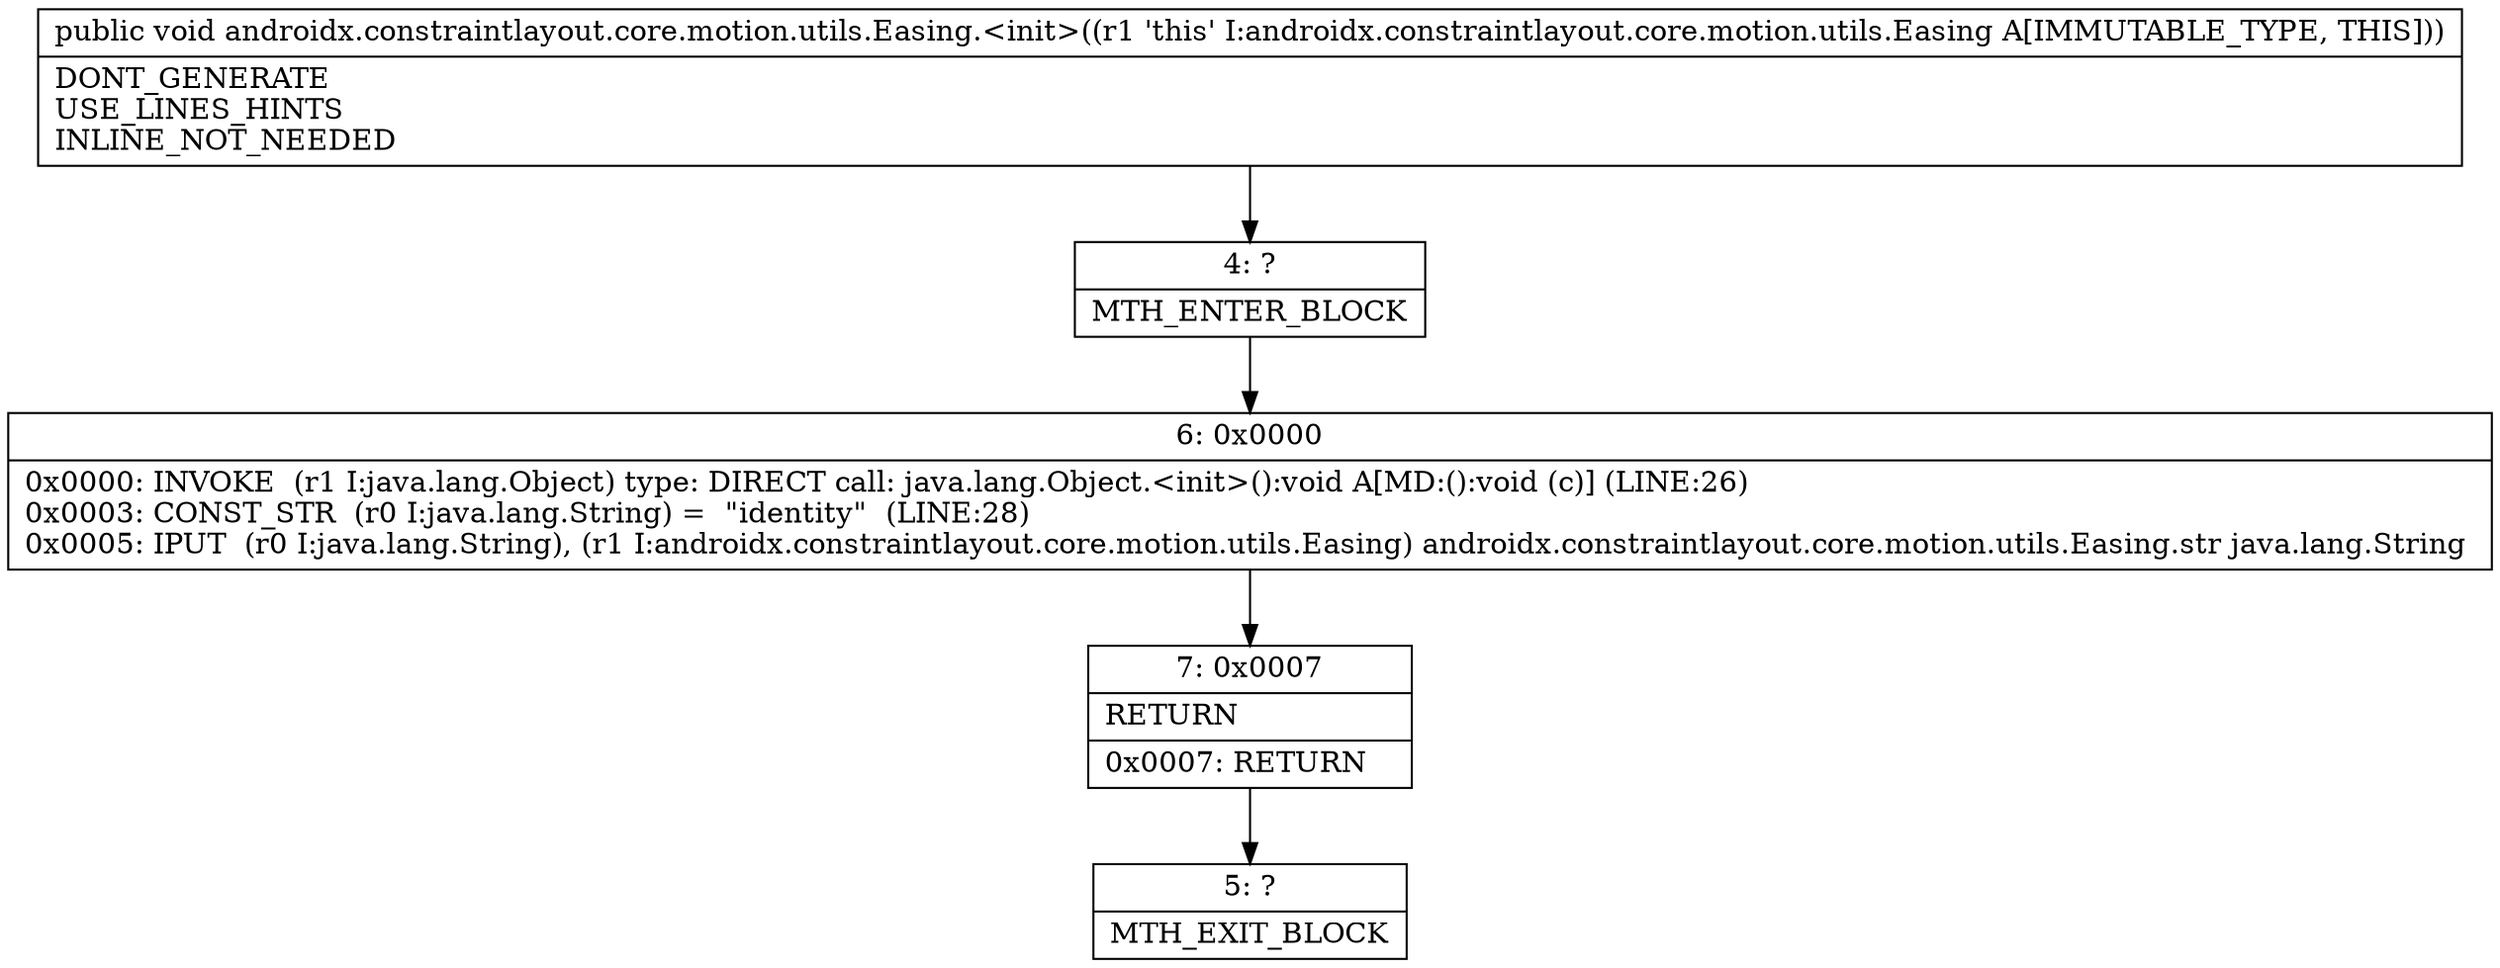 digraph "CFG forandroidx.constraintlayout.core.motion.utils.Easing.\<init\>()V" {
Node_4 [shape=record,label="{4\:\ ?|MTH_ENTER_BLOCK\l}"];
Node_6 [shape=record,label="{6\:\ 0x0000|0x0000: INVOKE  (r1 I:java.lang.Object) type: DIRECT call: java.lang.Object.\<init\>():void A[MD:():void (c)] (LINE:26)\l0x0003: CONST_STR  (r0 I:java.lang.String) =  \"identity\"  (LINE:28)\l0x0005: IPUT  (r0 I:java.lang.String), (r1 I:androidx.constraintlayout.core.motion.utils.Easing) androidx.constraintlayout.core.motion.utils.Easing.str java.lang.String \l}"];
Node_7 [shape=record,label="{7\:\ 0x0007|RETURN\l|0x0007: RETURN   \l}"];
Node_5 [shape=record,label="{5\:\ ?|MTH_EXIT_BLOCK\l}"];
MethodNode[shape=record,label="{public void androidx.constraintlayout.core.motion.utils.Easing.\<init\>((r1 'this' I:androidx.constraintlayout.core.motion.utils.Easing A[IMMUTABLE_TYPE, THIS]))  | DONT_GENERATE\lUSE_LINES_HINTS\lINLINE_NOT_NEEDED\l}"];
MethodNode -> Node_4;Node_4 -> Node_6;
Node_6 -> Node_7;
Node_7 -> Node_5;
}

